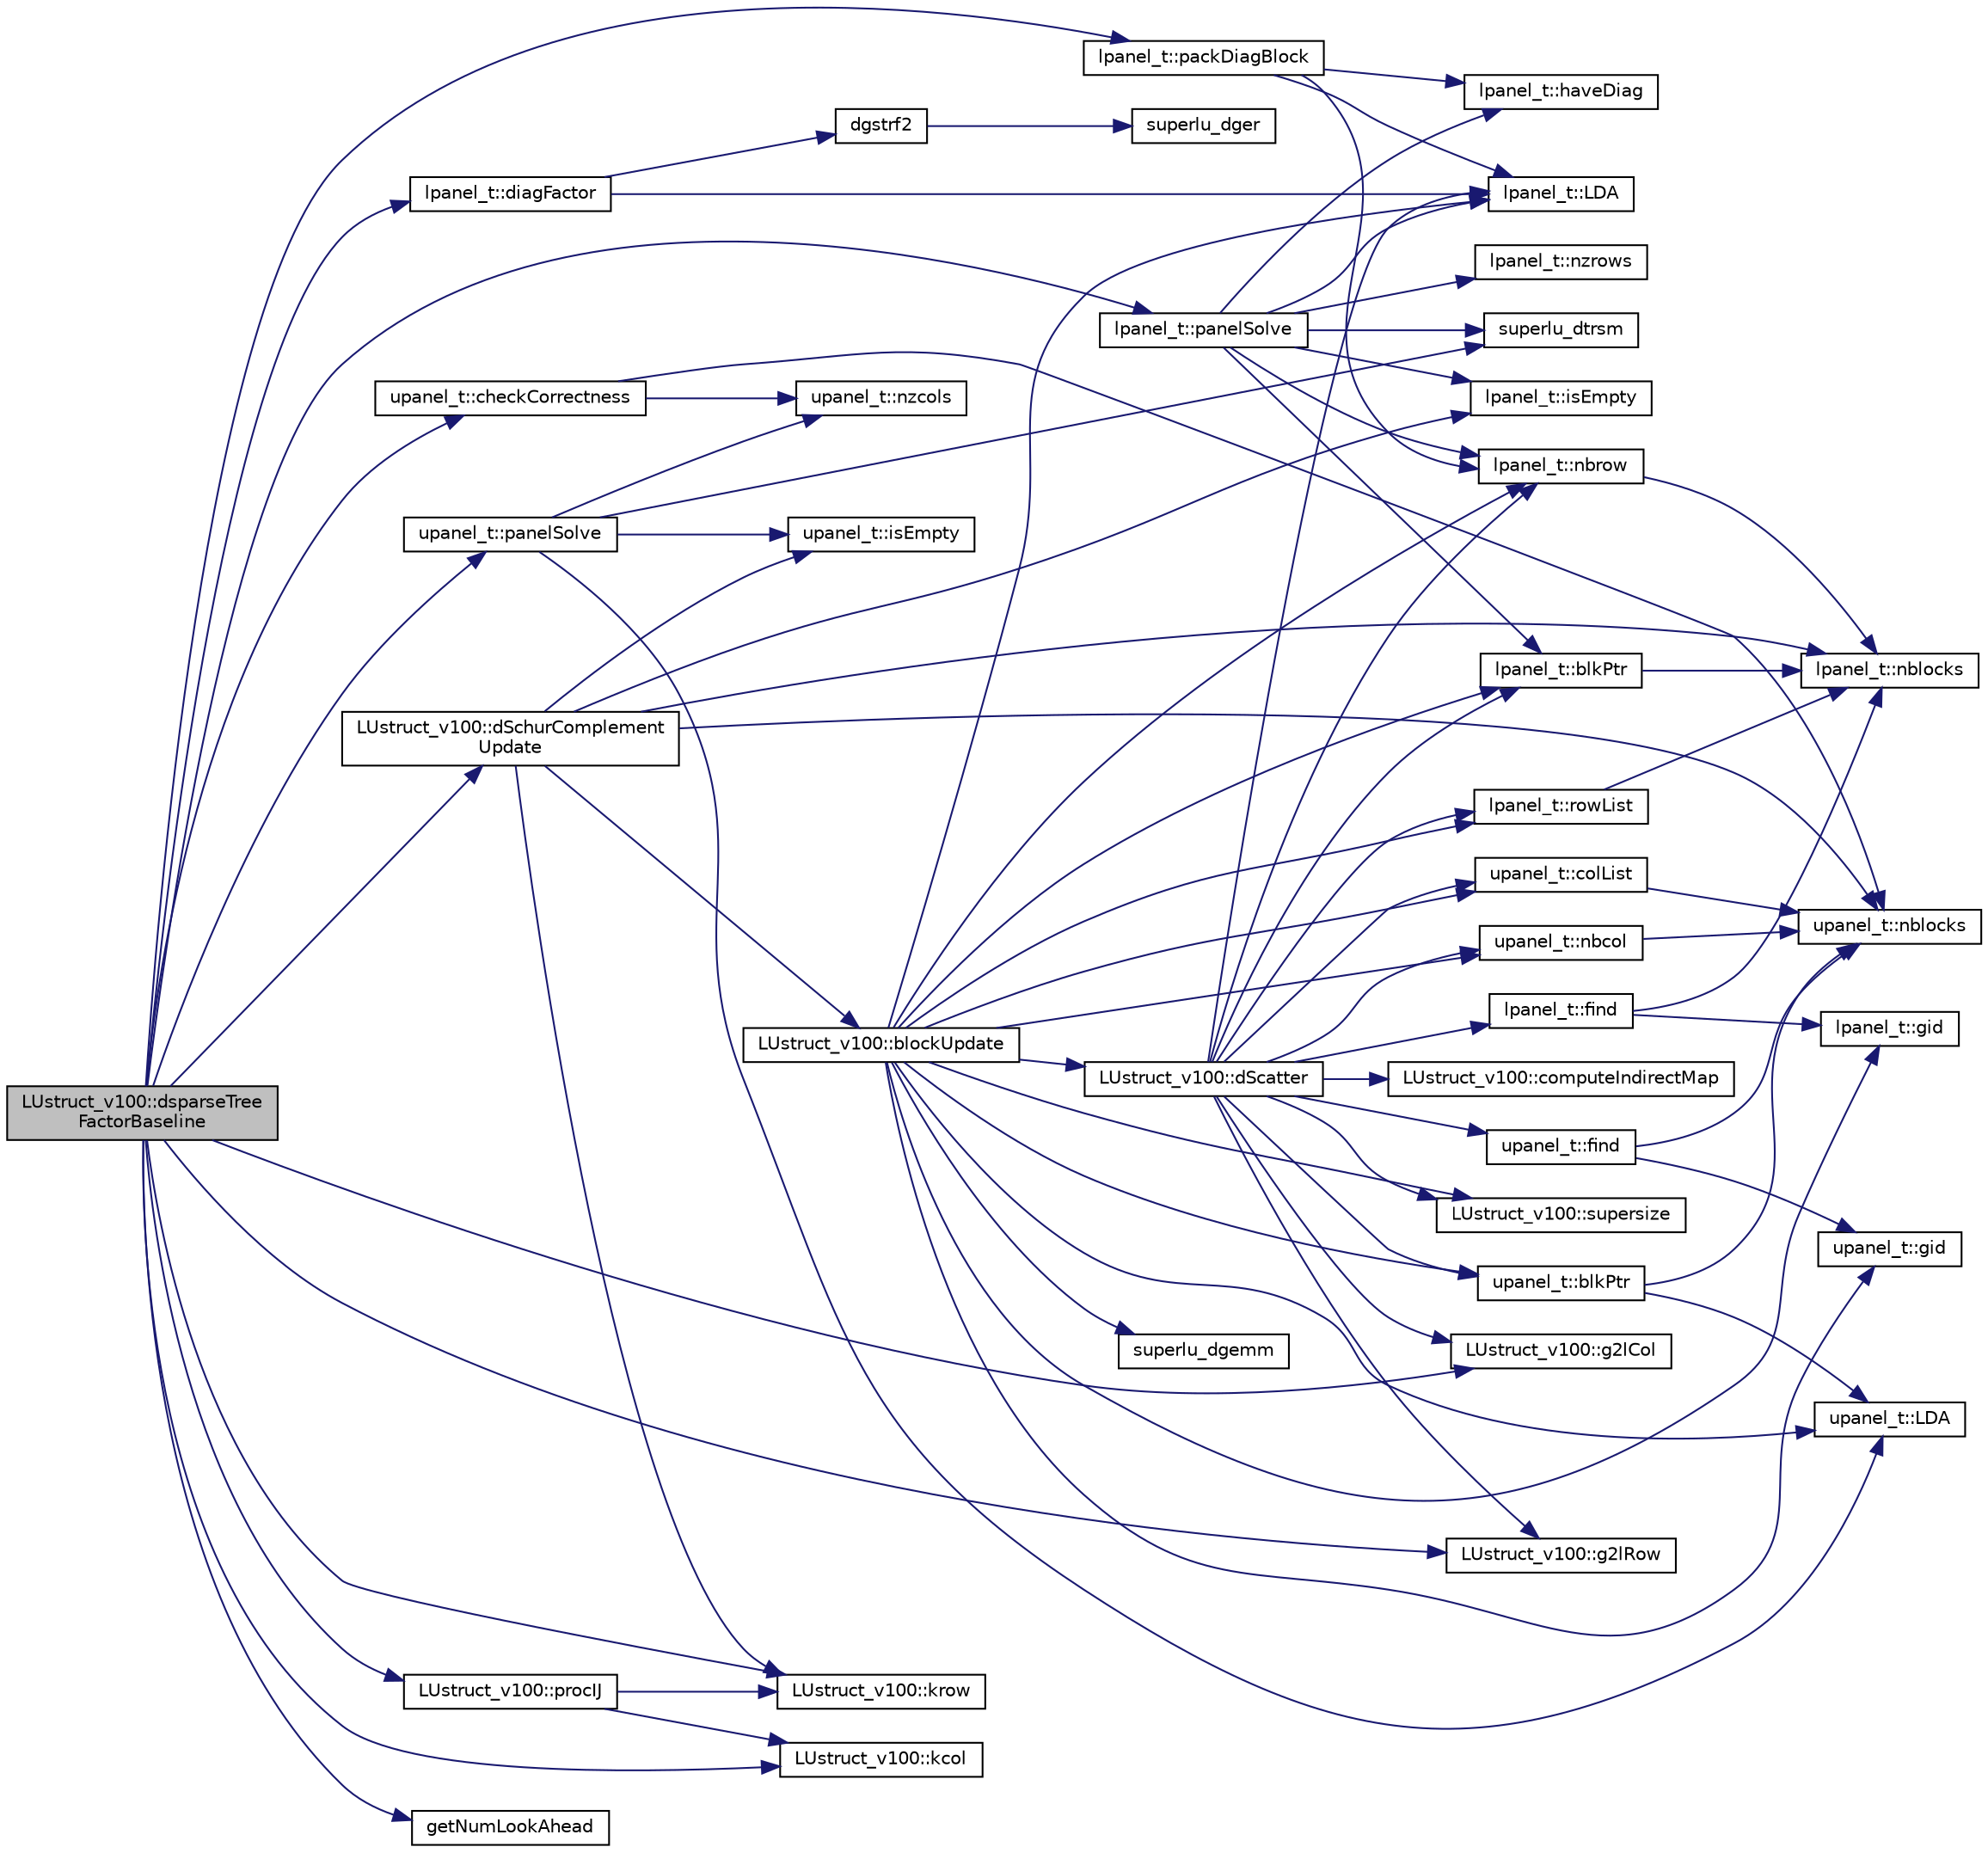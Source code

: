 digraph "LUstruct_v100::dsparseTreeFactorBaseline"
{
 // LATEX_PDF_SIZE
  edge [fontname="Helvetica",fontsize="10",labelfontname="Helvetica",labelfontsize="10"];
  node [fontname="Helvetica",fontsize="10",shape=record];
  rankdir="LR";
  Node1 [label="LUstruct_v100::dsparseTree\lFactorBaseline",height=0.2,width=0.4,color="black", fillcolor="grey75", style="filled", fontcolor="black",tooltip=" "];
  Node1 -> Node2 [color="midnightblue",fontsize="10",style="solid",fontname="Helvetica"];
  Node2 [label="upanel_t::checkCorrectness",height=0.2,width=0.4,color="black", fillcolor="white", style="filled",URL="$classupanel__t.html#acde40e2b97e9af9389a0a06bff0c3758",tooltip=" "];
  Node2 -> Node3 [color="midnightblue",fontsize="10",style="solid",fontname="Helvetica"];
  Node3 [label="upanel_t::nblocks",height=0.2,width=0.4,color="black", fillcolor="white", style="filled",URL="$classupanel__t.html#a4af07a416919f0fb377d99db018cd649",tooltip=" "];
  Node2 -> Node4 [color="midnightblue",fontsize="10",style="solid",fontname="Helvetica"];
  Node4 [label="upanel_t::nzcols",height=0.2,width=0.4,color="black", fillcolor="white", style="filled",URL="$classupanel__t.html#a76de7f7433a85878fcc7890a470f7aaf",tooltip=" "];
  Node1 -> Node5 [color="midnightblue",fontsize="10",style="solid",fontname="Helvetica"];
  Node5 [label="lpanel_t::diagFactor",height=0.2,width=0.4,color="black", fillcolor="white", style="filled",URL="$classlpanel__t.html#aeea23f966471ba19473870ebc739b9b5",tooltip=" "];
  Node5 -> Node6 [color="midnightblue",fontsize="10",style="solid",fontname="Helvetica"];
  Node6 [label="dgstrf2",height=0.2,width=0.4,color="black", fillcolor="white", style="filled",URL="$pdgstrf2_8c.html#a039aa2cb564718e68eb81de85d1f34eb",tooltip=" "];
  Node6 -> Node7 [color="midnightblue",fontsize="10",style="solid",fontname="Helvetica"];
  Node7 [label="superlu_dger",height=0.2,width=0.4,color="black", fillcolor="white", style="filled",URL="$superlu__ddefs_8h.html#a00063fde94ef6a539971971dc58eda05",tooltip=" "];
  Node5 -> Node8 [color="midnightblue",fontsize="10",style="solid",fontname="Helvetica"];
  Node8 [label="lpanel_t::LDA",height=0.2,width=0.4,color="black", fillcolor="white", style="filled",URL="$classlpanel__t.html#a1b72b77664c68fa09bafa58287794f03",tooltip=" "];
  Node1 -> Node9 [color="midnightblue",fontsize="10",style="solid",fontname="Helvetica"];
  Node9 [label="LUstruct_v100::dSchurComplement\lUpdate",height=0.2,width=0.4,color="black", fillcolor="white", style="filled",URL="$structLUstruct__v100.html#af4dc0ffd2a5d48a8768e64bb9d696f63",tooltip=" "];
  Node9 -> Node10 [color="midnightblue",fontsize="10",style="solid",fontname="Helvetica"];
  Node10 [label="LUstruct_v100::blockUpdate",height=0.2,width=0.4,color="black", fillcolor="white", style="filled",URL="$structLUstruct__v100.html#a7abea9f9bf0cbd0f0f0cae3b884cfecb",tooltip=" "];
  Node10 -> Node11 [color="midnightblue",fontsize="10",style="solid",fontname="Helvetica"];
  Node11 [label="lpanel_t::blkPtr",height=0.2,width=0.4,color="black", fillcolor="white", style="filled",URL="$classlpanel__t.html#a8f15374f4da0d015ee3d0e2e8d8f1c8e",tooltip=" "];
  Node11 -> Node12 [color="midnightblue",fontsize="10",style="solid",fontname="Helvetica"];
  Node12 [label="lpanel_t::nblocks",height=0.2,width=0.4,color="black", fillcolor="white", style="filled",URL="$classlpanel__t.html#a4ed76fddcdf91f607379e540f5bf472e",tooltip=" "];
  Node10 -> Node13 [color="midnightblue",fontsize="10",style="solid",fontname="Helvetica"];
  Node13 [label="upanel_t::blkPtr",height=0.2,width=0.4,color="black", fillcolor="white", style="filled",URL="$classupanel__t.html#ae38540c2094edfde81c572884917ab35",tooltip=" "];
  Node13 -> Node14 [color="midnightblue",fontsize="10",style="solid",fontname="Helvetica"];
  Node14 [label="upanel_t::LDA",height=0.2,width=0.4,color="black", fillcolor="white", style="filled",URL="$classupanel__t.html#a059f730a6636e4042daf3f2e5a6b70d8",tooltip=" "];
  Node13 -> Node3 [color="midnightblue",fontsize="10",style="solid",fontname="Helvetica"];
  Node10 -> Node15 [color="midnightblue",fontsize="10",style="solid",fontname="Helvetica"];
  Node15 [label="upanel_t::colList",height=0.2,width=0.4,color="black", fillcolor="white", style="filled",URL="$classupanel__t.html#a35269da177d1920c77c1fd7b8c108a8a",tooltip=" "];
  Node15 -> Node3 [color="midnightblue",fontsize="10",style="solid",fontname="Helvetica"];
  Node10 -> Node16 [color="midnightblue",fontsize="10",style="solid",fontname="Helvetica"];
  Node16 [label="LUstruct_v100::dScatter",height=0.2,width=0.4,color="black", fillcolor="white", style="filled",URL="$structLUstruct__v100.html#afdca951433ef866b953f0df6f653e7f1",tooltip=" "];
  Node16 -> Node11 [color="midnightblue",fontsize="10",style="solid",fontname="Helvetica"];
  Node16 -> Node13 [color="midnightblue",fontsize="10",style="solid",fontname="Helvetica"];
  Node16 -> Node15 [color="midnightblue",fontsize="10",style="solid",fontname="Helvetica"];
  Node16 -> Node17 [color="midnightblue",fontsize="10",style="solid",fontname="Helvetica"];
  Node17 [label="LUstruct_v100::computeIndirectMap",height=0.2,width=0.4,color="black", fillcolor="white", style="filled",URL="$structLUstruct__v100.html#ad2091002c2d80feccdd8f88057cb0c44",tooltip=" "];
  Node16 -> Node18 [color="midnightblue",fontsize="10",style="solid",fontname="Helvetica"];
  Node18 [label="lpanel_t::find",height=0.2,width=0.4,color="black", fillcolor="white", style="filled",URL="$classlpanel__t.html#a853a96b8d7027f9545d713ab33079944",tooltip=" "];
  Node18 -> Node19 [color="midnightblue",fontsize="10",style="solid",fontname="Helvetica"];
  Node19 [label="lpanel_t::gid",height=0.2,width=0.4,color="black", fillcolor="white", style="filled",URL="$classlpanel__t.html#a146ee60d33b02a8469647e5a04d9f93c",tooltip=" "];
  Node18 -> Node12 [color="midnightblue",fontsize="10",style="solid",fontname="Helvetica"];
  Node16 -> Node20 [color="midnightblue",fontsize="10",style="solid",fontname="Helvetica"];
  Node20 [label="upanel_t::find",height=0.2,width=0.4,color="black", fillcolor="white", style="filled",URL="$classupanel__t.html#a94dcedab731da3e4fb1c6b8e1f794b40",tooltip=" "];
  Node20 -> Node21 [color="midnightblue",fontsize="10",style="solid",fontname="Helvetica"];
  Node21 [label="upanel_t::gid",height=0.2,width=0.4,color="black", fillcolor="white", style="filled",URL="$classupanel__t.html#a8232b45a6cce27d361c15fe08603ca8a",tooltip=" "];
  Node20 -> Node3 [color="midnightblue",fontsize="10",style="solid",fontname="Helvetica"];
  Node16 -> Node22 [color="midnightblue",fontsize="10",style="solid",fontname="Helvetica"];
  Node22 [label="LUstruct_v100::g2lCol",height=0.2,width=0.4,color="black", fillcolor="white", style="filled",URL="$structLUstruct__v100.html#a993d7187df11e447c03c37c98e0d5c96",tooltip=" "];
  Node16 -> Node23 [color="midnightblue",fontsize="10",style="solid",fontname="Helvetica"];
  Node23 [label="LUstruct_v100::g2lRow",height=0.2,width=0.4,color="black", fillcolor="white", style="filled",URL="$structLUstruct__v100.html#ae36c16c5462cfc1b5e1f321c329180d7",tooltip=" "];
  Node16 -> Node8 [color="midnightblue",fontsize="10",style="solid",fontname="Helvetica"];
  Node16 -> Node24 [color="midnightblue",fontsize="10",style="solid",fontname="Helvetica"];
  Node24 [label="upanel_t::nbcol",height=0.2,width=0.4,color="black", fillcolor="white", style="filled",URL="$classupanel__t.html#a16463cfd0266841a05f651231821f93b",tooltip=" "];
  Node24 -> Node3 [color="midnightblue",fontsize="10",style="solid",fontname="Helvetica"];
  Node16 -> Node25 [color="midnightblue",fontsize="10",style="solid",fontname="Helvetica"];
  Node25 [label="lpanel_t::nbrow",height=0.2,width=0.4,color="black", fillcolor="white", style="filled",URL="$classlpanel__t.html#a1e8a9a0d94a51dba54af448c3e858e03",tooltip=" "];
  Node25 -> Node12 [color="midnightblue",fontsize="10",style="solid",fontname="Helvetica"];
  Node16 -> Node26 [color="midnightblue",fontsize="10",style="solid",fontname="Helvetica"];
  Node26 [label="lpanel_t::rowList",height=0.2,width=0.4,color="black", fillcolor="white", style="filled",URL="$classlpanel__t.html#a2883d3d919d80cc2bf1a81baee0ab5c0",tooltip=" "];
  Node26 -> Node12 [color="midnightblue",fontsize="10",style="solid",fontname="Helvetica"];
  Node16 -> Node27 [color="midnightblue",fontsize="10",style="solid",fontname="Helvetica"];
  Node27 [label="LUstruct_v100::supersize",height=0.2,width=0.4,color="black", fillcolor="white", style="filled",URL="$structLUstruct__v100.html#a0636579295288ec8d6e45592fa185635",tooltip=" "];
  Node10 -> Node19 [color="midnightblue",fontsize="10",style="solid",fontname="Helvetica"];
  Node10 -> Node21 [color="midnightblue",fontsize="10",style="solid",fontname="Helvetica"];
  Node10 -> Node8 [color="midnightblue",fontsize="10",style="solid",fontname="Helvetica"];
  Node10 -> Node14 [color="midnightblue",fontsize="10",style="solid",fontname="Helvetica"];
  Node10 -> Node24 [color="midnightblue",fontsize="10",style="solid",fontname="Helvetica"];
  Node10 -> Node25 [color="midnightblue",fontsize="10",style="solid",fontname="Helvetica"];
  Node10 -> Node26 [color="midnightblue",fontsize="10",style="solid",fontname="Helvetica"];
  Node10 -> Node28 [color="midnightblue",fontsize="10",style="solid",fontname="Helvetica"];
  Node28 [label="superlu_dgemm",height=0.2,width=0.4,color="black", fillcolor="white", style="filled",URL="$superlu__ddefs_8h.html#aba1a87ca3f794ee87dfc792bedb1a7b3",tooltip=" "];
  Node10 -> Node27 [color="midnightblue",fontsize="10",style="solid",fontname="Helvetica"];
  Node9 -> Node29 [color="midnightblue",fontsize="10",style="solid",fontname="Helvetica"];
  Node29 [label="lpanel_t::isEmpty",height=0.2,width=0.4,color="black", fillcolor="white", style="filled",URL="$classlpanel__t.html#a000347ece888010fe9d35bb947810232",tooltip=" "];
  Node9 -> Node30 [color="midnightblue",fontsize="10",style="solid",fontname="Helvetica"];
  Node30 [label="upanel_t::isEmpty",height=0.2,width=0.4,color="black", fillcolor="white", style="filled",URL="$classupanel__t.html#a80066874decec3ee7585ac9b58c18da1",tooltip=" "];
  Node9 -> Node31 [color="midnightblue",fontsize="10",style="solid",fontname="Helvetica"];
  Node31 [label="LUstruct_v100::krow",height=0.2,width=0.4,color="black", fillcolor="white", style="filled",URL="$structLUstruct__v100.html#a763e27474c3d9044b15e8768d99bcb34",tooltip=" "];
  Node9 -> Node12 [color="midnightblue",fontsize="10",style="solid",fontname="Helvetica"];
  Node9 -> Node3 [color="midnightblue",fontsize="10",style="solid",fontname="Helvetica"];
  Node1 -> Node22 [color="midnightblue",fontsize="10",style="solid",fontname="Helvetica"];
  Node1 -> Node23 [color="midnightblue",fontsize="10",style="solid",fontname="Helvetica"];
  Node1 -> Node32 [color="midnightblue",fontsize="10",style="solid",fontname="Helvetica"];
  Node32 [label="getNumLookAhead",height=0.2,width=0.4,color="black", fillcolor="white", style="filled",URL="$superlu__defs_8h.html#a7c7c25ad328cac2249ec07b230eb5529",tooltip=" "];
  Node1 -> Node33 [color="midnightblue",fontsize="10",style="solid",fontname="Helvetica"];
  Node33 [label="LUstruct_v100::kcol",height=0.2,width=0.4,color="black", fillcolor="white", style="filled",URL="$structLUstruct__v100.html#a27d7dd330db644cbbf62b0cf6cddc3e6",tooltip=" "];
  Node1 -> Node31 [color="midnightblue",fontsize="10",style="solid",fontname="Helvetica"];
  Node1 -> Node34 [color="midnightblue",fontsize="10",style="solid",fontname="Helvetica"];
  Node34 [label="lpanel_t::packDiagBlock",height=0.2,width=0.4,color="black", fillcolor="white", style="filled",URL="$classlpanel__t.html#a8d68a01543c8c5d5b23bb184fec8b409",tooltip=" "];
  Node34 -> Node35 [color="midnightblue",fontsize="10",style="solid",fontname="Helvetica"];
  Node35 [label="lpanel_t::haveDiag",height=0.2,width=0.4,color="black", fillcolor="white", style="filled",URL="$classlpanel__t.html#a52411eac7183e15c3af876d0e02c04c5",tooltip=" "];
  Node34 -> Node8 [color="midnightblue",fontsize="10",style="solid",fontname="Helvetica"];
  Node34 -> Node25 [color="midnightblue",fontsize="10",style="solid",fontname="Helvetica"];
  Node1 -> Node36 [color="midnightblue",fontsize="10",style="solid",fontname="Helvetica"];
  Node36 [label="lpanel_t::panelSolve",height=0.2,width=0.4,color="black", fillcolor="white", style="filled",URL="$classlpanel__t.html#a60acfeda21c23692999067daaac3d835",tooltip=" "];
  Node36 -> Node11 [color="midnightblue",fontsize="10",style="solid",fontname="Helvetica"];
  Node36 -> Node35 [color="midnightblue",fontsize="10",style="solid",fontname="Helvetica"];
  Node36 -> Node29 [color="midnightblue",fontsize="10",style="solid",fontname="Helvetica"];
  Node36 -> Node8 [color="midnightblue",fontsize="10",style="solid",fontname="Helvetica"];
  Node36 -> Node25 [color="midnightblue",fontsize="10",style="solid",fontname="Helvetica"];
  Node36 -> Node37 [color="midnightblue",fontsize="10",style="solid",fontname="Helvetica"];
  Node37 [label="lpanel_t::nzrows",height=0.2,width=0.4,color="black", fillcolor="white", style="filled",URL="$classlpanel__t.html#a585e8edcd485464252ee90e93c83eb07",tooltip=" "];
  Node36 -> Node38 [color="midnightblue",fontsize="10",style="solid",fontname="Helvetica"];
  Node38 [label="superlu_dtrsm",height=0.2,width=0.4,color="black", fillcolor="white", style="filled",URL="$superlu__ddefs_8h.html#aaaf4223beeafb672bfa3cfdc571bf86b",tooltip=" "];
  Node1 -> Node39 [color="midnightblue",fontsize="10",style="solid",fontname="Helvetica"];
  Node39 [label="upanel_t::panelSolve",height=0.2,width=0.4,color="black", fillcolor="white", style="filled",URL="$classupanel__t.html#acbd266a7c26fa4111b8fbc1433f907a6",tooltip=" "];
  Node39 -> Node30 [color="midnightblue",fontsize="10",style="solid",fontname="Helvetica"];
  Node39 -> Node14 [color="midnightblue",fontsize="10",style="solid",fontname="Helvetica"];
  Node39 -> Node4 [color="midnightblue",fontsize="10",style="solid",fontname="Helvetica"];
  Node39 -> Node38 [color="midnightblue",fontsize="10",style="solid",fontname="Helvetica"];
  Node1 -> Node40 [color="midnightblue",fontsize="10",style="solid",fontname="Helvetica"];
  Node40 [label="LUstruct_v100::procIJ",height=0.2,width=0.4,color="black", fillcolor="white", style="filled",URL="$structLUstruct__v100.html#a817566794b214b05fc4b77a14836645b",tooltip=" "];
  Node40 -> Node33 [color="midnightblue",fontsize="10",style="solid",fontname="Helvetica"];
  Node40 -> Node31 [color="midnightblue",fontsize="10",style="solid",fontname="Helvetica"];
}
